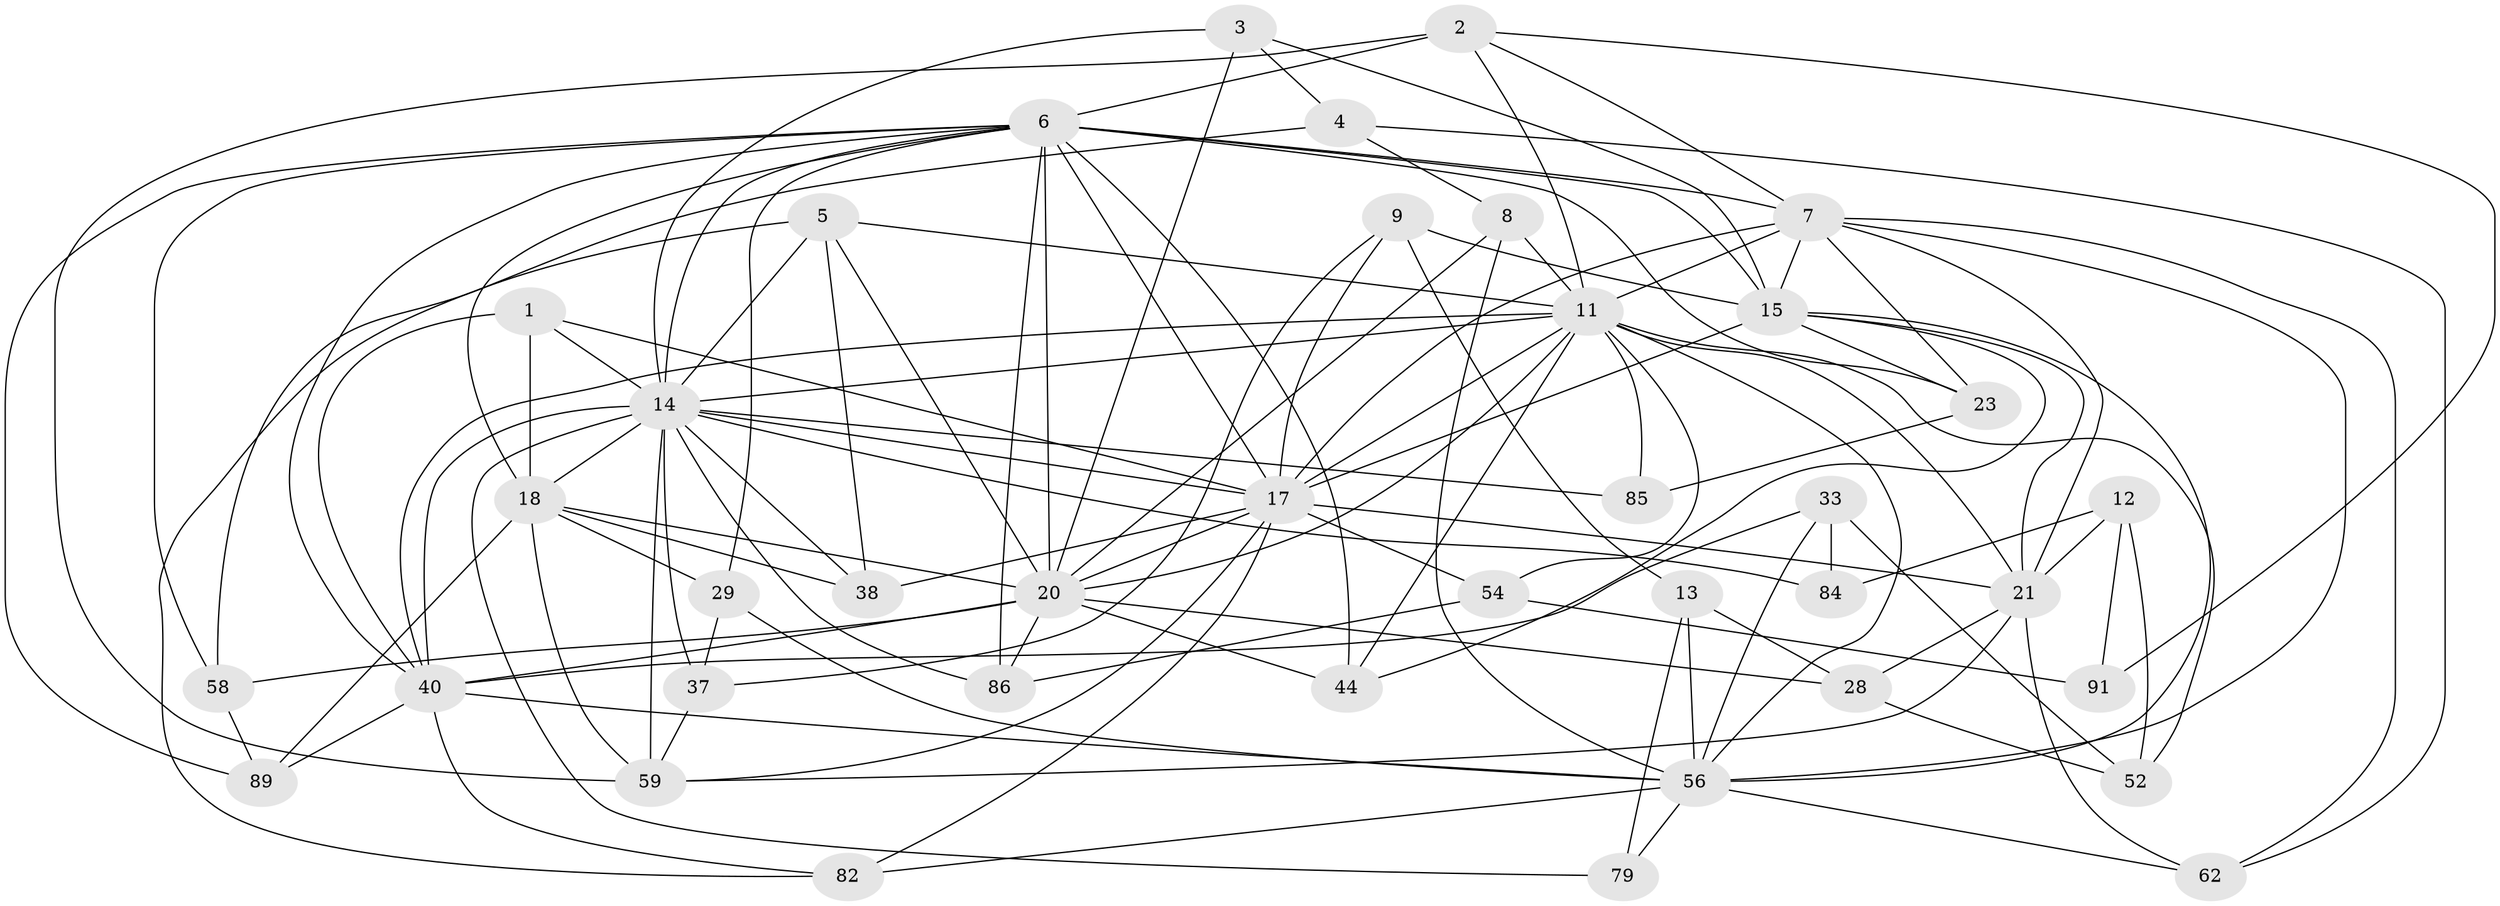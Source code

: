 // original degree distribution, {4: 1.0}
// Generated by graph-tools (version 1.1) at 2025/21/03/04/25 18:21:00]
// undirected, 39 vertices, 117 edges
graph export_dot {
graph [start="1"]
  node [color=gray90,style=filled];
  1 [super="+68"];
  2 [super="+31+51"];
  3;
  4;
  5 [super="+95"];
  6 [super="+55+10+24"];
  7 [super="+30"];
  8;
  9;
  11 [super="+26+22"];
  12;
  13 [super="+16"];
  14 [super="+36+57+19"];
  15 [super="+88+77+46"];
  17 [super="+39+27"];
  18 [super="+35+25+41"];
  20 [super="+47+90+80+53"];
  21 [super="+32"];
  23;
  28;
  29;
  33;
  37;
  38;
  40 [super="+43+48+75"];
  44;
  52;
  54 [super="+78"];
  56 [super="+60+87+97"];
  58;
  59 [super="+92"];
  62;
  79;
  82;
  84;
  85;
  86;
  89;
  91;
  1 -- 18 [weight=2];
  1 -- 17;
  1 -- 14 [weight=2];
  1 -- 40;
  2 -- 7 [weight=2];
  2 -- 59;
  2 -- 91;
  2 -- 11;
  2 -- 6 [weight=3];
  3 -- 4;
  3 -- 20;
  3 -- 15;
  3 -- 14;
  4 -- 62;
  4 -- 58;
  4 -- 8;
  5 -- 82;
  5 -- 20;
  5 -- 14 [weight=2];
  5 -- 38;
  5 -- 11;
  6 -- 86;
  6 -- 17;
  6 -- 29;
  6 -- 15 [weight=2];
  6 -- 7;
  6 -- 44;
  6 -- 23;
  6 -- 58;
  6 -- 40;
  6 -- 20 [weight=2];
  6 -- 89;
  6 -- 18;
  6 -- 14;
  7 -- 21;
  7 -- 23;
  7 -- 56;
  7 -- 11;
  7 -- 62;
  7 -- 15;
  7 -- 17;
  8 -- 56;
  8 -- 11;
  8 -- 20;
  9 -- 37;
  9 -- 15;
  9 -- 13;
  9 -- 17;
  11 -- 44;
  11 -- 52;
  11 -- 21;
  11 -- 85;
  11 -- 54;
  11 -- 56;
  11 -- 40;
  11 -- 14;
  11 -- 17 [weight=3];
  11 -- 20;
  12 -- 91;
  12 -- 52;
  12 -- 84;
  12 -- 21;
  13 -- 28;
  13 -- 79 [weight=2];
  13 -- 56 [weight=2];
  14 -- 79;
  14 -- 84 [weight=2];
  14 -- 37;
  14 -- 38;
  14 -- 59;
  14 -- 85 [weight=2];
  14 -- 40;
  14 -- 18 [weight=2];
  14 -- 17;
  14 -- 86;
  15 -- 56;
  15 -- 23;
  15 -- 21;
  15 -- 44;
  15 -- 17;
  17 -- 54 [weight=2];
  17 -- 82;
  17 -- 38;
  17 -- 59;
  17 -- 20;
  17 -- 21;
  18 -- 38;
  18 -- 59;
  18 -- 29;
  18 -- 89;
  18 -- 20;
  20 -- 58;
  20 -- 44;
  20 -- 86;
  20 -- 40 [weight=2];
  20 -- 28;
  21 -- 28;
  21 -- 59;
  21 -- 62;
  23 -- 85;
  28 -- 52;
  29 -- 37;
  29 -- 56;
  33 -- 84;
  33 -- 52;
  33 -- 56;
  33 -- 40;
  37 -- 59;
  40 -- 82;
  40 -- 89;
  40 -- 56;
  54 -- 91 [weight=2];
  54 -- 86;
  56 -- 62;
  56 -- 82;
  56 -- 79;
  58 -- 89;
}
